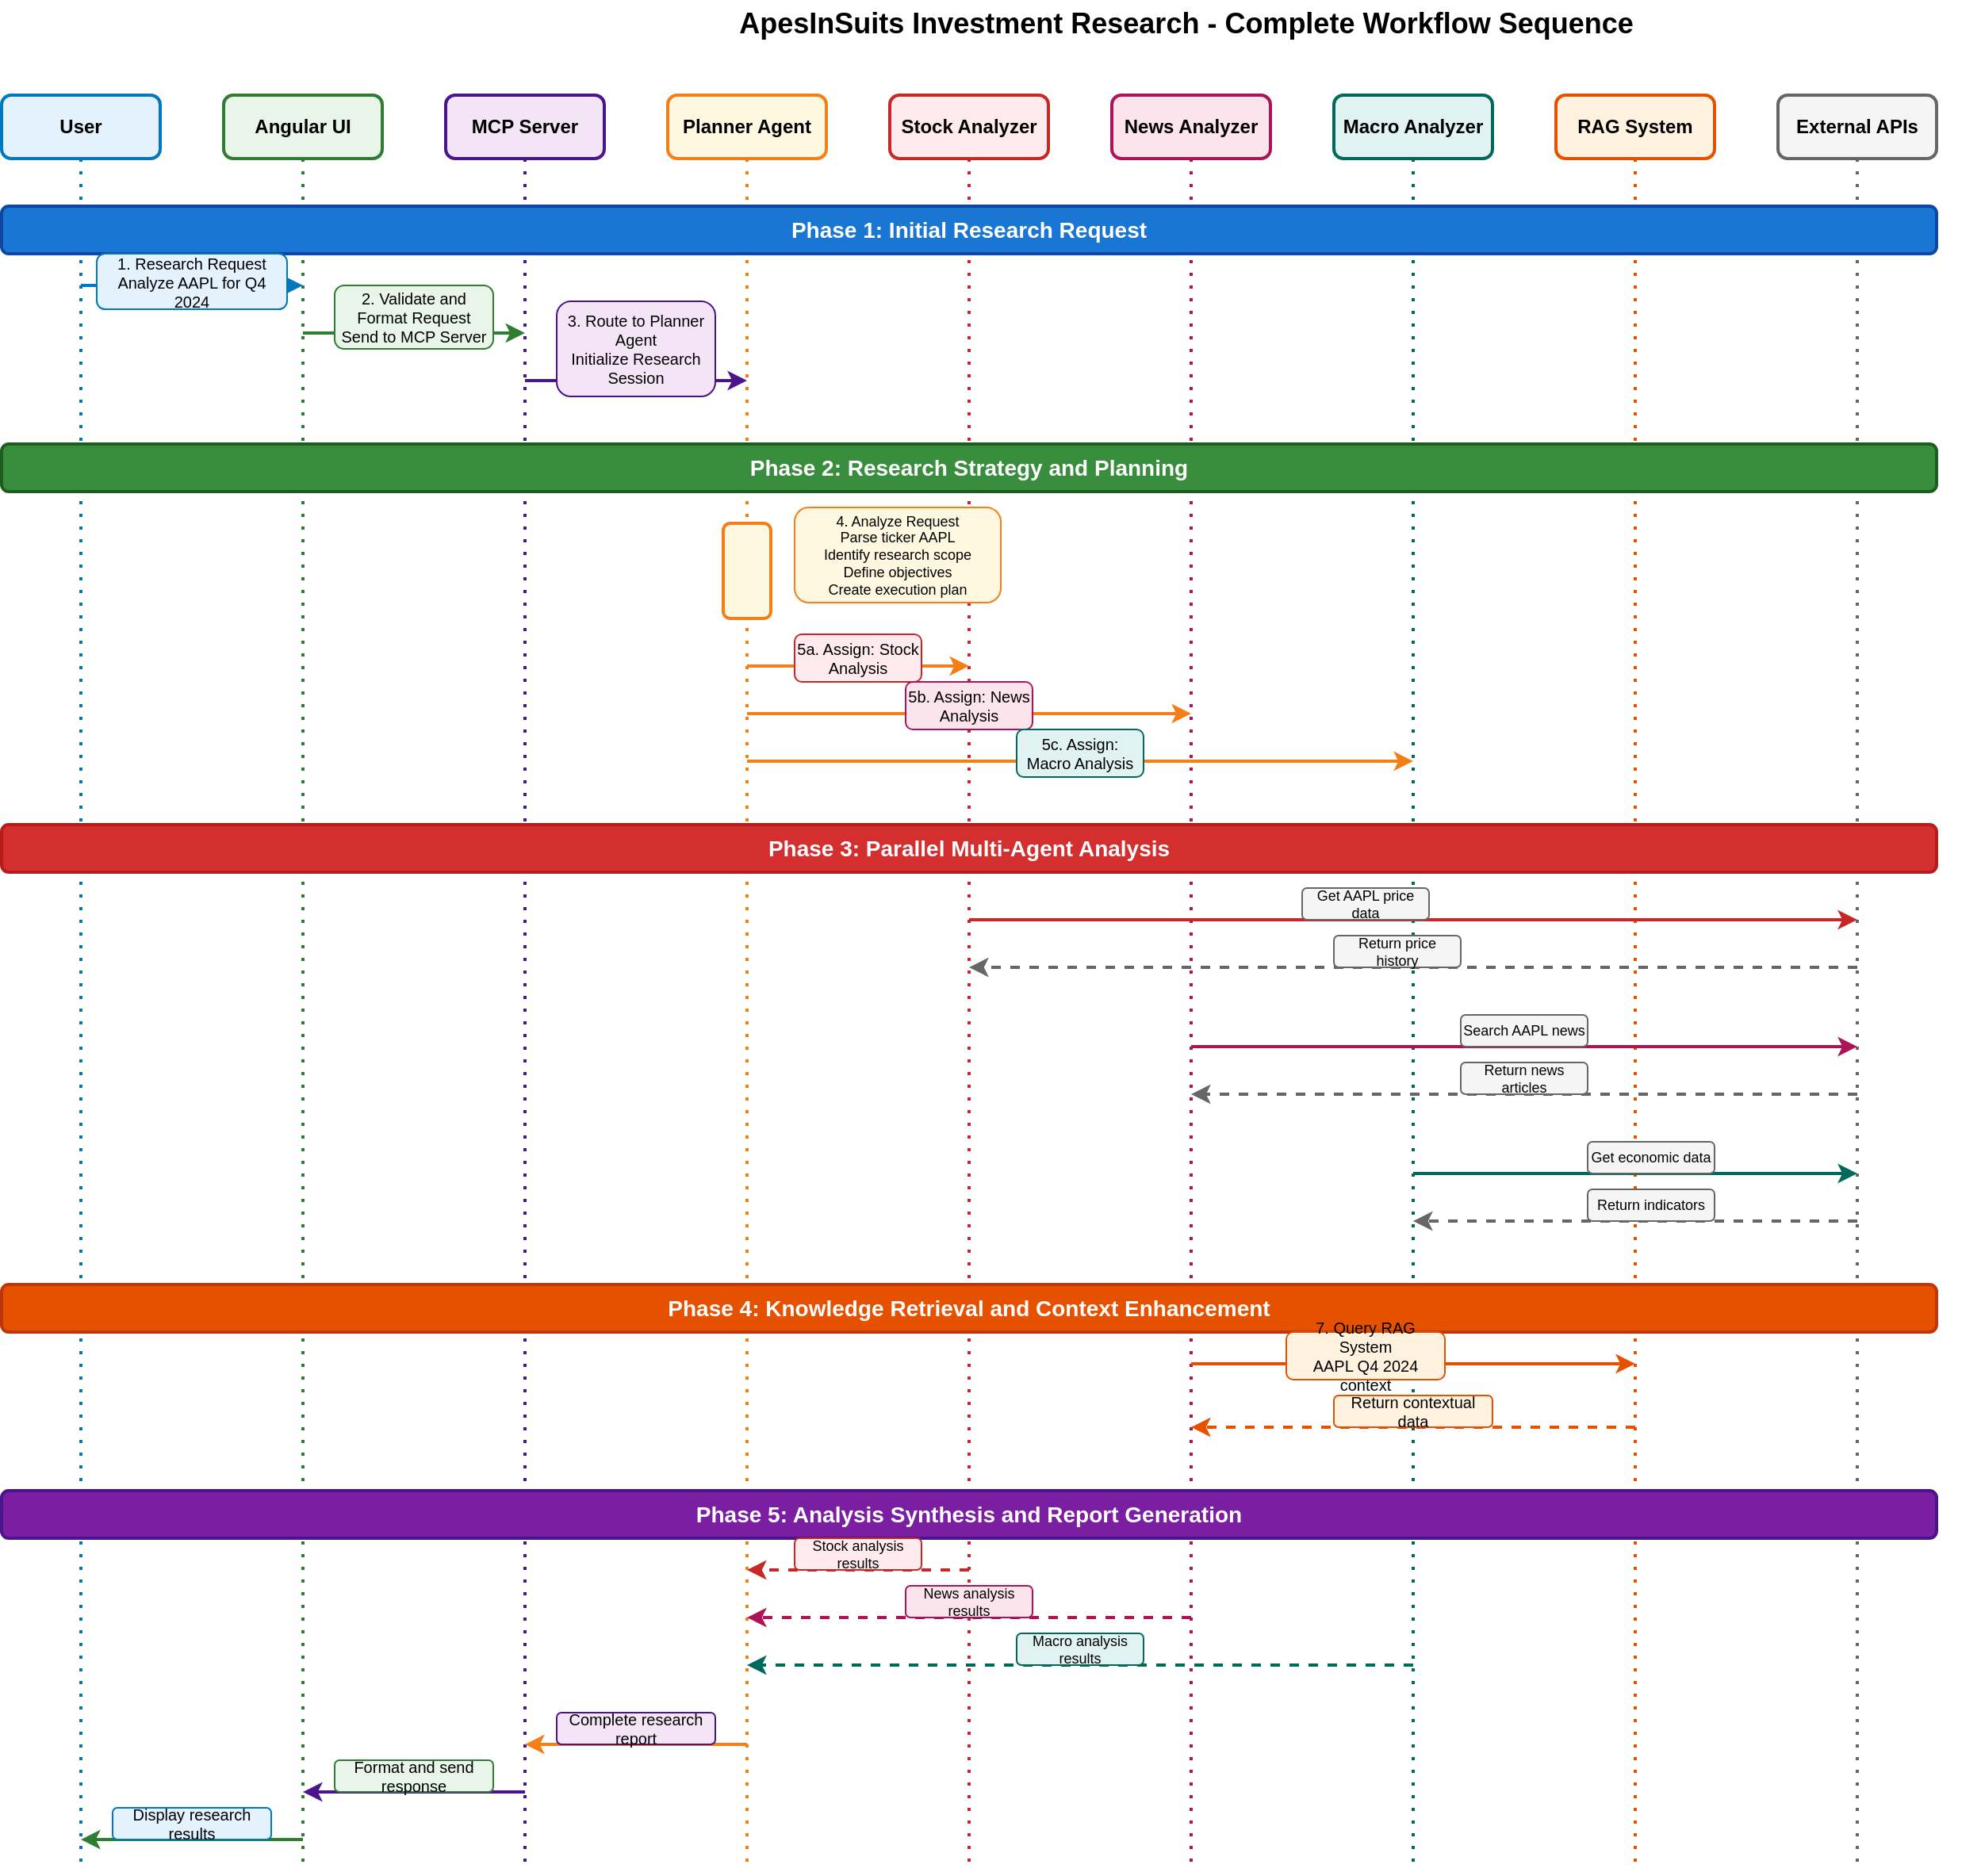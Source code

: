 <mxfile>
    <diagram name="Investment Research Workflow" id="sequence-workflow">
        <mxGraphModel dx="1242" dy="445" grid="1" gridSize="10" guides="1" tooltips="1" connect="1" arrows="1" fold="1" page="1" pageScale="1" pageWidth="1654" pageHeight="1669" math="0" shadow="0">
            <root>
                <mxCell id="0"/>
                <mxCell id="1" parent="0"/>
                <mxCell id="title" value="ApesInSuits Investment Research - Complete Workflow Sequence" style="text;html=1;strokeColor=none;fillColor=none;align=center;verticalAlign=middle;whiteSpace=wrap;rounded=0;fontSize=18;fontStyle=1" parent="1" vertex="1">
                    <mxGeometry x="327" y="20" width="1000" height="30" as="geometry"/>
                </mxCell>
                <mxCell id="user-lane" value="User" style="rounded=1;whiteSpace=wrap;html=1;fillColor=#E3F2FD;strokeColor=#0277BD;strokeWidth=2;fontSize=12;fontStyle=1" parent="1" vertex="1">
                    <mxGeometry x="80" y="80" width="100" height="40" as="geometry"/>
                </mxCell>
                <mxCell id="angular-lane" value="Angular UI" style="rounded=1;whiteSpace=wrap;html=1;fillColor=#E8F5E8;strokeColor=#2E7D32;strokeWidth=2;fontSize=12;fontStyle=1" parent="1" vertex="1">
                    <mxGeometry x="220" y="80" width="100" height="40" as="geometry"/>
                </mxCell>
                <mxCell id="mcp-lane" value="MCP Server" style="rounded=1;whiteSpace=wrap;html=1;fillColor=#F3E5F5;strokeColor=#4A148C;strokeWidth=2;fontSize=12;fontStyle=1" parent="1" vertex="1">
                    <mxGeometry x="360" y="80" width="100" height="40" as="geometry"/>
                </mxCell>
                <mxCell id="planner-lane" value="Planner Agent" style="rounded=1;whiteSpace=wrap;html=1;fillColor=#FFF8E1;strokeColor=#F57F17;strokeWidth=2;fontSize=12;fontStyle=1" parent="1" vertex="1">
                    <mxGeometry x="500" y="80" width="100" height="40" as="geometry"/>
                </mxCell>
                <mxCell id="stock-lane" value="Stock Analyzer" style="rounded=1;whiteSpace=wrap;html=1;fillColor=#FFEBEE;strokeColor=#C62828;strokeWidth=2;fontSize=12;fontStyle=1" parent="1" vertex="1">
                    <mxGeometry x="640" y="80" width="100" height="40" as="geometry"/>
                </mxCell>
                <mxCell id="news-lane" value="News Analyzer" style="rounded=1;whiteSpace=wrap;html=1;fillColor=#FCE4EC;strokeColor=#AD1457;strokeWidth=2;fontSize=12;fontStyle=1" parent="1" vertex="1">
                    <mxGeometry x="780" y="80" width="100" height="40" as="geometry"/>
                </mxCell>
                <mxCell id="macro-lane" value="Macro Analyzer" style="rounded=1;whiteSpace=wrap;html=1;fillColor=#E0F2F1;strokeColor=#00695C;strokeWidth=2;fontSize=12;fontStyle=1" parent="1" vertex="1">
                    <mxGeometry x="920" y="80" width="100" height="40" as="geometry"/>
                </mxCell>
                <mxCell id="rag-lane" value="RAG System" style="rounded=1;whiteSpace=wrap;html=1;fillColor=#FFF3E0;strokeColor=#E65100;strokeWidth=2;fontSize=12;fontStyle=1" parent="1" vertex="1">
                    <mxGeometry x="1060" y="80" width="100" height="40" as="geometry"/>
                </mxCell>
                <mxCell id="external-lane" value="External APIs" style="rounded=1;whiteSpace=wrap;html=1;fillColor=#F5F5F5;strokeColor=#666666;strokeWidth=2;fontSize=12;fontStyle=1" parent="1" vertex="1">
                    <mxGeometry x="1200" y="80" width="100" height="40" as="geometry"/>
                </mxCell>
                <mxCell id="user-lifeline" value="" style="endArrow=none;dashed=1;html=1;dashPattern=1 3;strokeWidth=2;strokeColor=#0277BD;" parent="1" edge="1">
                    <mxGeometry width="50" height="50" relative="1" as="geometry">
                        <mxPoint x="130" y="120" as="sourcePoint"/>
                        <mxPoint x="130" y="1200" as="targetPoint"/>
                    </mxGeometry>
                </mxCell>
                <mxCell id="angular-lifeline" value="" style="endArrow=none;dashed=1;html=1;dashPattern=1 3;strokeWidth=2;strokeColor=#2E7D32;" parent="1" edge="1">
                    <mxGeometry width="50" height="50" relative="1" as="geometry">
                        <mxPoint x="270" y="120" as="sourcePoint"/>
                        <mxPoint x="270" y="1200" as="targetPoint"/>
                    </mxGeometry>
                </mxCell>
                <mxCell id="mcp-lifeline" value="" style="endArrow=none;dashed=1;html=1;dashPattern=1 3;strokeWidth=2;strokeColor=#4A148C;" parent="1" edge="1">
                    <mxGeometry width="50" height="50" relative="1" as="geometry">
                        <mxPoint x="410" y="120" as="sourcePoint"/>
                        <mxPoint x="410" y="1200" as="targetPoint"/>
                    </mxGeometry>
                </mxCell>
                <mxCell id="planner-lifeline" value="" style="endArrow=none;dashed=1;html=1;dashPattern=1 3;strokeWidth=2;strokeColor=#F57F17;" parent="1" edge="1">
                    <mxGeometry width="50" height="50" relative="1" as="geometry">
                        <mxPoint x="550" y="120" as="sourcePoint"/>
                        <mxPoint x="550" y="1200" as="targetPoint"/>
                    </mxGeometry>
                </mxCell>
                <mxCell id="stock-lifeline" value="" style="endArrow=none;dashed=1;html=1;dashPattern=1 3;strokeWidth=2;strokeColor=#C62828;" parent="1" edge="1">
                    <mxGeometry width="50" height="50" relative="1" as="geometry">
                        <mxPoint x="690" y="120" as="sourcePoint"/>
                        <mxPoint x="690" y="1200" as="targetPoint"/>
                    </mxGeometry>
                </mxCell>
                <mxCell id="news-lifeline" value="" style="endArrow=none;dashed=1;html=1;dashPattern=1 3;strokeWidth=2;strokeColor=#AD1457;" parent="1" edge="1">
                    <mxGeometry width="50" height="50" relative="1" as="geometry">
                        <mxPoint x="830" y="120" as="sourcePoint"/>
                        <mxPoint x="830" y="1200" as="targetPoint"/>
                    </mxGeometry>
                </mxCell>
                <mxCell id="macro-lifeline" value="" style="endArrow=none;dashed=1;html=1;dashPattern=1 3;strokeWidth=2;strokeColor=#00695C;" parent="1" edge="1">
                    <mxGeometry width="50" height="50" relative="1" as="geometry">
                        <mxPoint x="970" y="120" as="sourcePoint"/>
                        <mxPoint x="970" y="1200" as="targetPoint"/>
                    </mxGeometry>
                </mxCell>
                <mxCell id="rag-lifeline" value="" style="endArrow=none;dashed=1;html=1;dashPattern=1 3;strokeWidth=2;strokeColor=#E65100;" parent="1" edge="1">
                    <mxGeometry width="50" height="50" relative="1" as="geometry">
                        <mxPoint x="1110" y="120" as="sourcePoint"/>
                        <mxPoint x="1110" y="1200" as="targetPoint"/>
                    </mxGeometry>
                </mxCell>
                <mxCell id="external-lifeline" value="" style="endArrow=none;dashed=1;html=1;dashPattern=1 3;strokeWidth=2;strokeColor=#666666;" parent="1" edge="1">
                    <mxGeometry width="50" height="50" relative="1" as="geometry">
                        <mxPoint x="1250" y="120" as="sourcePoint"/>
                        <mxPoint x="1250" y="1200" as="targetPoint"/>
                    </mxGeometry>
                </mxCell>
                <mxCell id="phase1-title" value="Phase 1: Initial Research Request" style="rounded=1;whiteSpace=wrap;html=1;fillColor=#1976D2;strokeColor=#0D47A1;strokeWidth=2;fontSize=14;fontStyle=1;fontColor=white;" parent="1" vertex="1">
                    <mxGeometry x="80" y="150" width="1220" height="30" as="geometry"/>
                </mxCell>
                <mxCell id="step1-arrow" value="" style="endArrow=classic;html=1;rounded=0;strokeWidth=2;strokeColor=#0277BD;" parent="1" edge="1">
                    <mxGeometry width="50" height="50" relative="1" as="geometry">
                        <mxPoint x="130" y="200" as="sourcePoint"/>
                        <mxPoint x="270" y="200" as="targetPoint"/>
                    </mxGeometry>
                </mxCell>
                <mxCell id="step1-label" value="1. Research Request&#xa;Analyze AAPL for Q4 2024" style="rounded=1;whiteSpace=wrap;html=1;fillColor=#E3F2FD;strokeColor=#0277BD;fontSize=10;" parent="1" vertex="1">
                    <mxGeometry x="140" y="180" width="120" height="35" as="geometry"/>
                </mxCell>
                <mxCell id="step2-arrow" value="" style="endArrow=classic;html=1;rounded=0;strokeWidth=2;strokeColor=#2E7D32;" parent="1" edge="1">
                    <mxGeometry width="50" height="50" relative="1" as="geometry">
                        <mxPoint x="270" y="230" as="sourcePoint"/>
                        <mxPoint x="410" y="230" as="targetPoint"/>
                    </mxGeometry>
                </mxCell>
                <mxCell id="step2-label" value="2. Validate and Format Request&#xa;Send to MCP Server" style="rounded=1;whiteSpace=wrap;html=1;fillColor=#E8F5E8;strokeColor=#2E7D32;fontSize=10;" parent="1" vertex="1">
                    <mxGeometry x="290" y="200" width="100" height="40" as="geometry"/>
                </mxCell>
                <mxCell id="step3-arrow" value="" style="endArrow=classic;html=1;rounded=0;strokeWidth=2;strokeColor=#4A148C;" parent="1" edge="1">
                    <mxGeometry width="50" height="50" relative="1" as="geometry">
                        <mxPoint x="410" y="260" as="sourcePoint"/>
                        <mxPoint x="550" y="260" as="targetPoint"/>
                    </mxGeometry>
                </mxCell>
                <mxCell id="step3-label" value="3. Route to Planner Agent&#xa;Initialize Research Session" style="rounded=1;whiteSpace=wrap;html=1;fillColor=#F3E5F5;strokeColor=#4A148C;fontSize=10;" parent="1" vertex="1">
                    <mxGeometry x="430" y="210" width="100" height="60" as="geometry"/>
                </mxCell>
                <mxCell id="phase2-title" value="Phase 2: Research Strategy and Planning" style="rounded=1;whiteSpace=wrap;html=1;fillColor=#388E3C;strokeColor=#1B5E20;strokeWidth=2;fontSize=14;fontStyle=1;fontColor=white;" parent="1" vertex="1">
                    <mxGeometry x="80" y="300" width="1220" height="30" as="geometry"/>
                </mxCell>
                <mxCell id="planner-internal1" value="" style="rounded=1;whiteSpace=wrap;html=1;fillColor=#FFF8E1;strokeColor=#F57F17;strokeWidth=2;" parent="1" vertex="1">
                    <mxGeometry x="535" y="350" width="30" height="60" as="geometry"/>
                </mxCell>
                <mxCell id="step4-label" value="4. Analyze Request&#xa;Parse ticker AAPL&#xa;Identify research scope&#xa;Define objectives&#xa;Create execution plan" style="rounded=1;whiteSpace=wrap;html=1;fillColor=#FFF8E1;strokeColor=#F57F17;fontSize=9;" parent="1" vertex="1">
                    <mxGeometry x="580" y="340" width="130" height="60" as="geometry"/>
                </mxCell>
                <mxCell id="step5a-arrow" value="" style="endArrow=classic;html=1;rounded=0;strokeWidth=2;strokeColor=#F57F17;" parent="1" edge="1">
                    <mxGeometry width="50" height="50" relative="1" as="geometry">
                        <mxPoint x="550" y="440" as="sourcePoint"/>
                        <mxPoint x="690" y="440" as="targetPoint"/>
                    </mxGeometry>
                </mxCell>
                <mxCell id="step5a-label" value="5a. Assign: Stock Analysis" style="rounded=1;whiteSpace=wrap;html=1;fillColor=#FFEBEE;strokeColor=#C62828;fontSize=10;" parent="1" vertex="1">
                    <mxGeometry x="580" y="420" width="80" height="30" as="geometry"/>
                </mxCell>
                <mxCell id="step5b-arrow" value="" style="endArrow=classic;html=1;rounded=0;strokeWidth=2;strokeColor=#F57F17;" parent="1" edge="1">
                    <mxGeometry width="50" height="50" relative="1" as="geometry">
                        <mxPoint x="550" y="470" as="sourcePoint"/>
                        <mxPoint x="830" y="470" as="targetPoint"/>
                    </mxGeometry>
                </mxCell>
                <mxCell id="step5b-label" value="5b. Assign: News Analysis" style="rounded=1;whiteSpace=wrap;html=1;fillColor=#FCE4EC;strokeColor=#AD1457;fontSize=10;" parent="1" vertex="1">
                    <mxGeometry x="650" y="450" width="80" height="30" as="geometry"/>
                </mxCell>
                <mxCell id="step5c-arrow" value="" style="endArrow=classic;html=1;rounded=0;strokeWidth=2;strokeColor=#F57F17;" parent="1" edge="1">
                    <mxGeometry width="50" height="50" relative="1" as="geometry">
                        <mxPoint x="550" y="500" as="sourcePoint"/>
                        <mxPoint x="970" y="500" as="targetPoint"/>
                    </mxGeometry>
                </mxCell>
                <mxCell id="step5c-label" value="5c. Assign: Macro Analysis" style="rounded=1;whiteSpace=wrap;html=1;fillColor=#E0F2F1;strokeColor=#00695C;fontSize=10;" parent="1" vertex="1">
                    <mxGeometry x="720" y="480" width="80" height="30" as="geometry"/>
                </mxCell>
                <mxCell id="phase3-title" value="Phase 3: Parallel Multi-Agent Analysis" style="rounded=1;whiteSpace=wrap;html=1;fillColor=#D32F2F;strokeColor=#B71C1C;strokeWidth=2;fontSize=14;fontStyle=1;fontColor=white;" parent="1" vertex="1">
                    <mxGeometry x="80" y="540" width="1220" height="30" as="geometry"/>
                </mxCell>
                <mxCell id="stock-to-yfinance-arrow" value="" style="endArrow=classic;html=1;rounded=0;strokeWidth=2;strokeColor=#C62828;" parent="1" edge="1">
                    <mxGeometry width="50" height="50" relative="1" as="geometry">
                        <mxPoint x="690" y="600" as="sourcePoint"/>
                        <mxPoint x="1250" y="600" as="targetPoint"/>
                    </mxGeometry>
                </mxCell>
                <mxCell id="stock-to-yfinance-label" value="Get AAPL price data" style="rounded=1;whiteSpace=wrap;html=1;fillColor=#F5F5F5;strokeColor=#666666;fontSize=9;" parent="1" vertex="1">
                    <mxGeometry x="900" y="580" width="80" height="20" as="geometry"/>
                </mxCell>
                <mxCell id="yfinance-to-stock-arrow" value="" style="endArrow=classic;html=1;rounded=0;strokeWidth=2;strokeColor=#666666;dashed=1;" parent="1" edge="1">
                    <mxGeometry width="50" height="50" relative="1" as="geometry">
                        <mxPoint x="1250" y="630" as="sourcePoint"/>
                        <mxPoint x="690" y="630" as="targetPoint"/>
                    </mxGeometry>
                </mxCell>
                <mxCell id="yfinance-to-stock-label" value="Return price history" style="rounded=1;whiteSpace=wrap;html=1;fillColor=#F5F5F5;strokeColor=#666666;fontSize=9;" parent="1" vertex="1">
                    <mxGeometry x="920" y="610" width="80" height="20" as="geometry"/>
                </mxCell>
                <mxCell id="news-to-api-arrow" value="" style="endArrow=classic;html=1;rounded=0;strokeWidth=2;strokeColor=#AD1457;" parent="1" edge="1">
                    <mxGeometry width="50" height="50" relative="1" as="geometry">
                        <mxPoint x="830" y="680" as="sourcePoint"/>
                        <mxPoint x="1250" y="680" as="targetPoint"/>
                    </mxGeometry>
                </mxCell>
                <mxCell id="news-to-api-label" value="Search AAPL news" style="rounded=1;whiteSpace=wrap;html=1;fillColor=#F5F5F5;strokeColor=#666666;fontSize=9;" parent="1" vertex="1">
                    <mxGeometry x="1000" y="660" width="80" height="20" as="geometry"/>
                </mxCell>
                <mxCell id="api-to-news-arrow" value="" style="endArrow=classic;html=1;rounded=0;strokeWidth=2;strokeColor=#666666;dashed=1;" parent="1" edge="1">
                    <mxGeometry width="50" height="50" relative="1" as="geometry">
                        <mxPoint x="1250" y="710" as="sourcePoint"/>
                        <mxPoint x="830" y="710" as="targetPoint"/>
                    </mxGeometry>
                </mxCell>
                <mxCell id="api-to-news-label" value="Return news articles" style="rounded=1;whiteSpace=wrap;html=1;fillColor=#F5F5F5;strokeColor=#666666;fontSize=9;" parent="1" vertex="1">
                    <mxGeometry x="1000" y="690" width="80" height="20" as="geometry"/>
                </mxCell>
                <mxCell id="macro-to-fred-arrow" value="" style="endArrow=classic;html=1;rounded=0;strokeWidth=2;strokeColor=#00695C;" parent="1" edge="1">
                    <mxGeometry width="50" height="50" relative="1" as="geometry">
                        <mxPoint x="970" y="760" as="sourcePoint"/>
                        <mxPoint x="1250" y="760" as="targetPoint"/>
                    </mxGeometry>
                </mxCell>
                <mxCell id="macro-to-fred-label" value="Get economic data" style="rounded=1;whiteSpace=wrap;html=1;fillColor=#F5F5F5;strokeColor=#666666;fontSize=9;" parent="1" vertex="1">
                    <mxGeometry x="1080" y="740" width="80" height="20" as="geometry"/>
                </mxCell>
                <mxCell id="fred-to-macro-arrow" value="" style="endArrow=classic;html=1;rounded=0;strokeWidth=2;strokeColor=#666666;dashed=1;" parent="1" edge="1">
                    <mxGeometry width="50" height="50" relative="1" as="geometry">
                        <mxPoint x="1250" y="790" as="sourcePoint"/>
                        <mxPoint x="970" y="790" as="targetPoint"/>
                    </mxGeometry>
                </mxCell>
                <mxCell id="fred-to-macro-label" value="Return indicators" style="rounded=1;whiteSpace=wrap;html=1;fillColor=#F5F5F5;strokeColor=#666666;fontSize=9;" parent="1" vertex="1">
                    <mxGeometry x="1080" y="770" width="80" height="20" as="geometry"/>
                </mxCell>
                <mxCell id="phase4-title" value="Phase 4: Knowledge Retrieval and Context Enhancement" style="rounded=1;whiteSpace=wrap;html=1;fillColor=#E65100;strokeColor=#BF360C;strokeWidth=2;fontSize=14;fontStyle=1;fontColor=white;" parent="1" vertex="1">
                    <mxGeometry x="80" y="830" width="1220" height="30" as="geometry"/>
                </mxCell>
                <mxCell id="rag-query-arrow" value="" style="endArrow=classic;html=1;rounded=0;strokeWidth=2;strokeColor=#E65100;" parent="1" edge="1">
                    <mxGeometry width="50" height="50" relative="1" as="geometry">
                        <mxPoint x="830" y="880" as="sourcePoint"/>
                        <mxPoint x="1110" y="880" as="targetPoint"/>
                    </mxGeometry>
                </mxCell>
                <mxCell id="rag-query-label" value="7. Query RAG System&#xa;AAPL Q4 2024 context" style="rounded=1;whiteSpace=wrap;html=1;fillColor=#FFF3E0;strokeColor=#E65100;fontSize=10;" parent="1" vertex="1">
                    <mxGeometry x="890" y="860" width="100" height="30" as="geometry"/>
                </mxCell>
                <mxCell id="rag-response-arrow" value="" style="endArrow=classic;html=1;rounded=0;strokeWidth=2;strokeColor=#E65100;dashed=1;" parent="1" edge="1">
                    <mxGeometry width="50" height="50" relative="1" as="geometry">
                        <mxPoint x="1110" y="920" as="sourcePoint"/>
                        <mxPoint x="830" y="920" as="targetPoint"/>
                    </mxGeometry>
                </mxCell>
                <mxCell id="rag-response-label" value="Return contextual data" style="rounded=1;whiteSpace=wrap;html=1;fillColor=#FFF3E0;strokeColor=#E65100;fontSize=10;" parent="1" vertex="1">
                    <mxGeometry x="920" y="900" width="100" height="20" as="geometry"/>
                </mxCell>
                <mxCell id="phase5-title" value="Phase 5: Analysis Synthesis and Report Generation" style="rounded=1;whiteSpace=wrap;html=1;fillColor=#7B1FA2;strokeColor=#4A148C;strokeWidth=2;fontSize=14;fontStyle=1;fontColor=white;" parent="1" vertex="1">
                    <mxGeometry x="80" y="960" width="1220" height="30" as="geometry"/>
                </mxCell>
                <mxCell id="results-to-planner1" value="" style="endArrow=classic;html=1;rounded=0;strokeWidth=2;strokeColor=#C62828;dashed=1;" parent="1" edge="1">
                    <mxGeometry width="50" height="50" relative="1" as="geometry">
                        <mxPoint x="690" y="1010" as="sourcePoint"/>
                        <mxPoint x="550" y="1010" as="targetPoint"/>
                    </mxGeometry>
                </mxCell>
                <mxCell id="results1-label" value="Stock analysis results" style="rounded=1;whiteSpace=wrap;html=1;fillColor=#FFEBEE;strokeColor=#C62828;fontSize=9;" parent="1" vertex="1">
                    <mxGeometry x="580" y="990" width="80" height="20" as="geometry"/>
                </mxCell>
                <mxCell id="results-to-planner2" value="" style="endArrow=classic;html=1;rounded=0;strokeWidth=2;strokeColor=#AD1457;dashed=1;" parent="1" edge="1">
                    <mxGeometry width="50" height="50" relative="1" as="geometry">
                        <mxPoint x="830" y="1040" as="sourcePoint"/>
                        <mxPoint x="550" y="1040" as="targetPoint"/>
                    </mxGeometry>
                </mxCell>
                <mxCell id="results2-label" value="News analysis results" style="rounded=1;whiteSpace=wrap;html=1;fillColor=#FCE4EC;strokeColor=#AD1457;fontSize=9;" parent="1" vertex="1">
                    <mxGeometry x="650" y="1020" width="80" height="20" as="geometry"/>
                </mxCell>
                <mxCell id="results-to-planner3" value="" style="endArrow=classic;html=1;rounded=0;strokeWidth=2;strokeColor=#00695C;dashed=1;" parent="1" edge="1">
                    <mxGeometry width="50" height="50" relative="1" as="geometry">
                        <mxPoint x="970" y="1070" as="sourcePoint"/>
                        <mxPoint x="550" y="1070" as="targetPoint"/>
                    </mxGeometry>
                </mxCell>
                <mxCell id="results3-label" value="Macro analysis results" style="rounded=1;whiteSpace=wrap;html=1;fillColor=#E0F2F1;strokeColor=#00695C;fontSize=9;" parent="1" vertex="1">
                    <mxGeometry x="720" y="1050" width="80" height="20" as="geometry"/>
                </mxCell>
                <mxCell id="final-to-mcp" value="" style="endArrow=classic;html=1;rounded=0;strokeWidth=2;strokeColor=#F57F17;" parent="1" edge="1">
                    <mxGeometry width="50" height="50" relative="1" as="geometry">
                        <mxPoint x="550" y="1120" as="sourcePoint"/>
                        <mxPoint x="410" y="1120" as="targetPoint"/>
                    </mxGeometry>
                </mxCell>
                <mxCell id="final-to-mcp-label" value="Complete research report" style="rounded=1;whiteSpace=wrap;html=1;fillColor=#F3E5F5;strokeColor=#4A148C;fontSize=10;" parent="1" vertex="1">
                    <mxGeometry x="430" y="1100" width="100" height="20" as="geometry"/>
                </mxCell>
                <mxCell id="mcp-to-ui" value="" style="endArrow=classic;html=1;rounded=0;strokeWidth=2;strokeColor=#4A148C;" parent="1" edge="1">
                    <mxGeometry width="50" height="50" relative="1" as="geometry">
                        <mxPoint x="410" y="1150" as="sourcePoint"/>
                        <mxPoint x="270" y="1150" as="targetPoint"/>
                    </mxGeometry>
                </mxCell>
                <mxCell id="mcp-to-ui-label" value="Format and send response" style="rounded=1;whiteSpace=wrap;html=1;fillColor=#E8F5E8;strokeColor=#2E7D32;fontSize=10;" parent="1" vertex="1">
                    <mxGeometry x="290" y="1130" width="100" height="20" as="geometry"/>
                </mxCell>
                <mxCell id="ui-to-user" value="" style="endArrow=classic;html=1;rounded=0;strokeWidth=2;strokeColor=#2E7D32;" parent="1" edge="1">
                    <mxGeometry width="50" height="50" relative="1" as="geometry">
                        <mxPoint x="270" y="1180" as="sourcePoint"/>
                        <mxPoint x="130" y="1180" as="targetPoint"/>
                    </mxGeometry>
                </mxCell>
                <mxCell id="ui-to-user-label" value="Display research results" style="rounded=1;whiteSpace=wrap;html=1;fillColor=#E3F2FD;strokeColor=#0277BD;fontSize=10;" parent="1" vertex="1">
                    <mxGeometry x="150" y="1160" width="100" height="20" as="geometry"/>
                </mxCell>
            </root>
        </mxGraphModel>
    </diagram>
</mxfile>